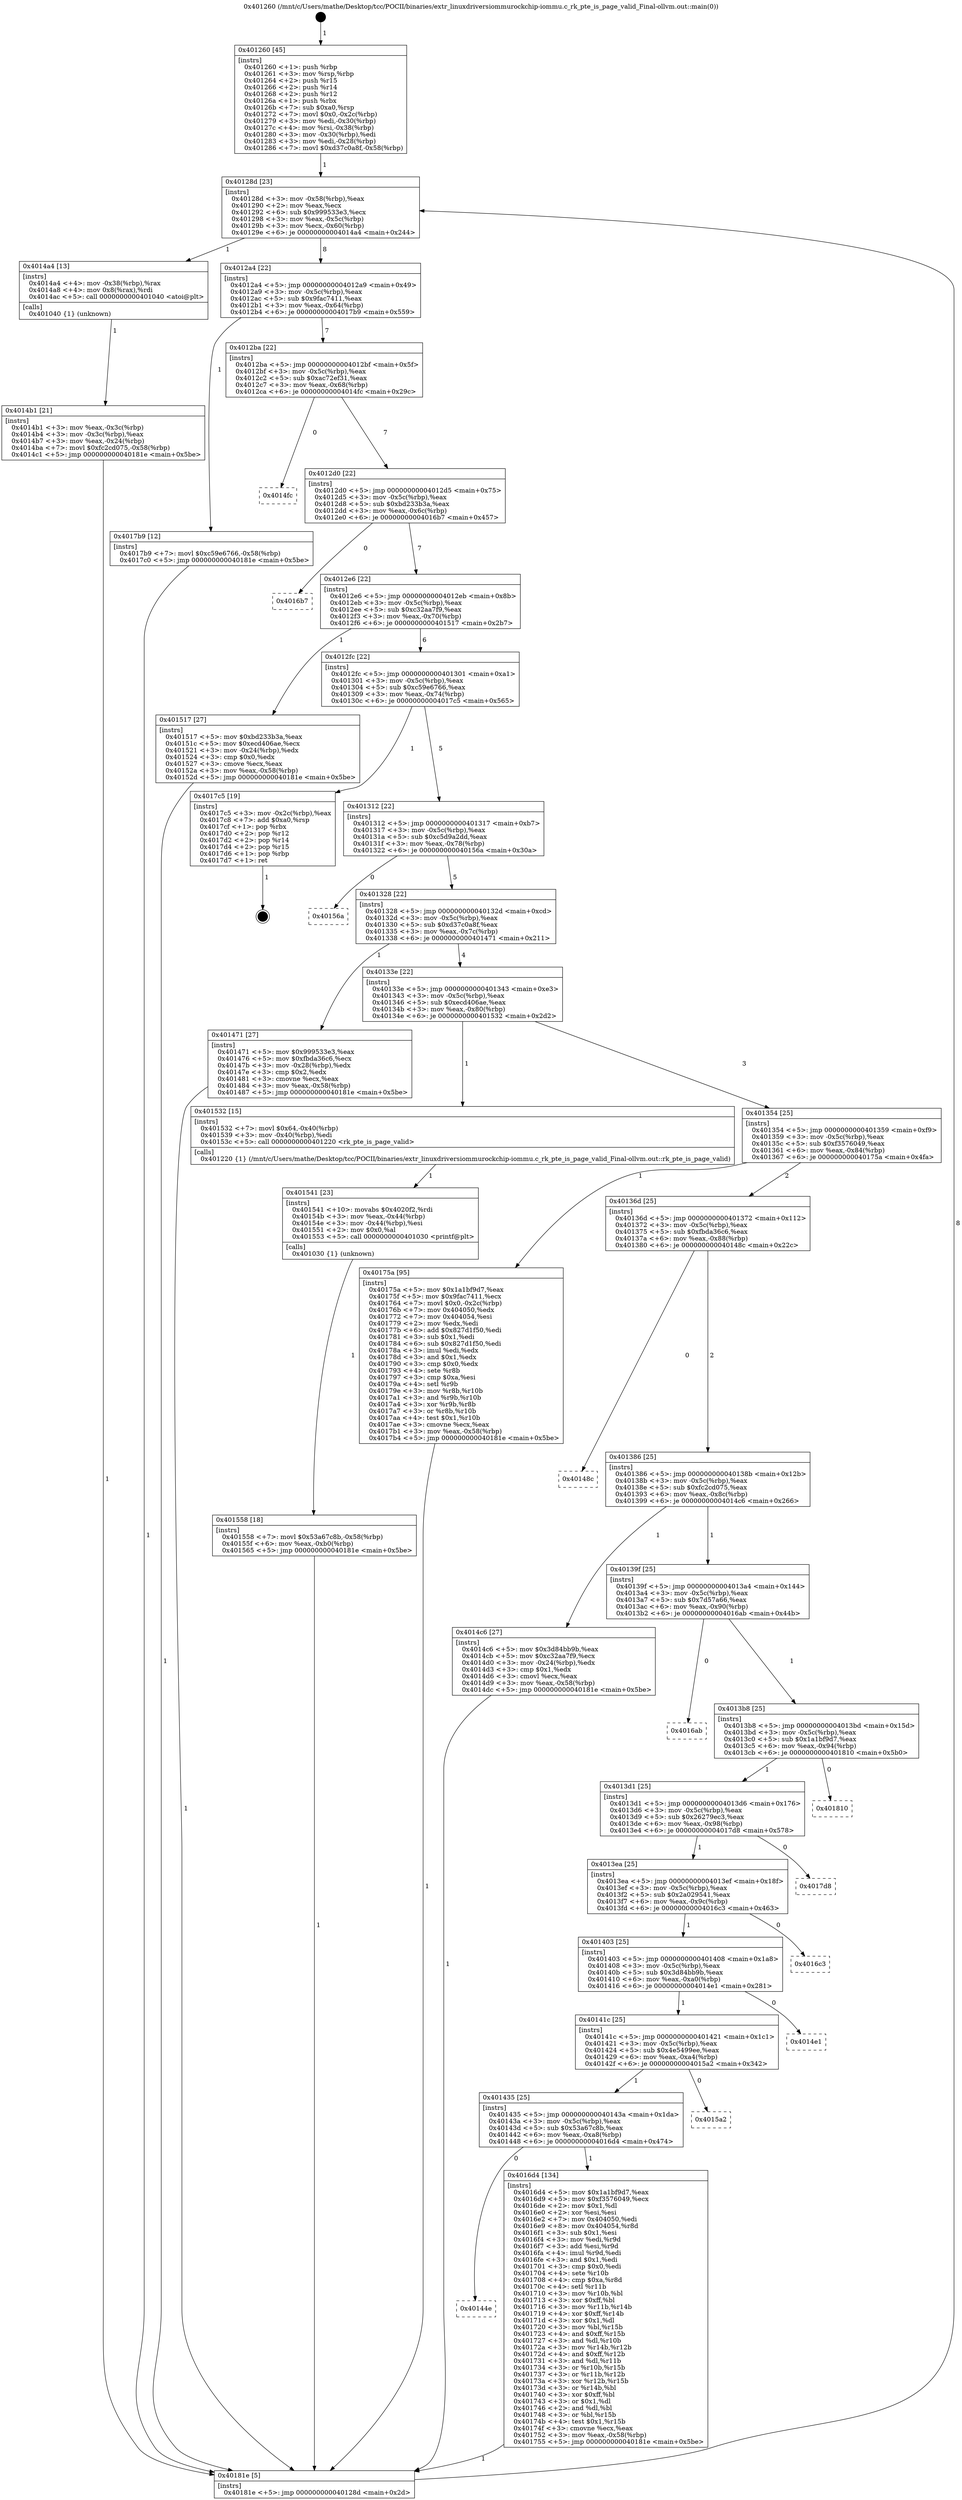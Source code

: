 digraph "0x401260" {
  label = "0x401260 (/mnt/c/Users/mathe/Desktop/tcc/POCII/binaries/extr_linuxdriversiommurockchip-iommu.c_rk_pte_is_page_valid_Final-ollvm.out::main(0))"
  labelloc = "t"
  node[shape=record]

  Entry [label="",width=0.3,height=0.3,shape=circle,fillcolor=black,style=filled]
  "0x40128d" [label="{
     0x40128d [23]\l
     | [instrs]\l
     &nbsp;&nbsp;0x40128d \<+3\>: mov -0x58(%rbp),%eax\l
     &nbsp;&nbsp;0x401290 \<+2\>: mov %eax,%ecx\l
     &nbsp;&nbsp;0x401292 \<+6\>: sub $0x999533e3,%ecx\l
     &nbsp;&nbsp;0x401298 \<+3\>: mov %eax,-0x5c(%rbp)\l
     &nbsp;&nbsp;0x40129b \<+3\>: mov %ecx,-0x60(%rbp)\l
     &nbsp;&nbsp;0x40129e \<+6\>: je 00000000004014a4 \<main+0x244\>\l
  }"]
  "0x4014a4" [label="{
     0x4014a4 [13]\l
     | [instrs]\l
     &nbsp;&nbsp;0x4014a4 \<+4\>: mov -0x38(%rbp),%rax\l
     &nbsp;&nbsp;0x4014a8 \<+4\>: mov 0x8(%rax),%rdi\l
     &nbsp;&nbsp;0x4014ac \<+5\>: call 0000000000401040 \<atoi@plt\>\l
     | [calls]\l
     &nbsp;&nbsp;0x401040 \{1\} (unknown)\l
  }"]
  "0x4012a4" [label="{
     0x4012a4 [22]\l
     | [instrs]\l
     &nbsp;&nbsp;0x4012a4 \<+5\>: jmp 00000000004012a9 \<main+0x49\>\l
     &nbsp;&nbsp;0x4012a9 \<+3\>: mov -0x5c(%rbp),%eax\l
     &nbsp;&nbsp;0x4012ac \<+5\>: sub $0x9fac7411,%eax\l
     &nbsp;&nbsp;0x4012b1 \<+3\>: mov %eax,-0x64(%rbp)\l
     &nbsp;&nbsp;0x4012b4 \<+6\>: je 00000000004017b9 \<main+0x559\>\l
  }"]
  Exit [label="",width=0.3,height=0.3,shape=circle,fillcolor=black,style=filled,peripheries=2]
  "0x4017b9" [label="{
     0x4017b9 [12]\l
     | [instrs]\l
     &nbsp;&nbsp;0x4017b9 \<+7\>: movl $0xc59e6766,-0x58(%rbp)\l
     &nbsp;&nbsp;0x4017c0 \<+5\>: jmp 000000000040181e \<main+0x5be\>\l
  }"]
  "0x4012ba" [label="{
     0x4012ba [22]\l
     | [instrs]\l
     &nbsp;&nbsp;0x4012ba \<+5\>: jmp 00000000004012bf \<main+0x5f\>\l
     &nbsp;&nbsp;0x4012bf \<+3\>: mov -0x5c(%rbp),%eax\l
     &nbsp;&nbsp;0x4012c2 \<+5\>: sub $0xac72ef31,%eax\l
     &nbsp;&nbsp;0x4012c7 \<+3\>: mov %eax,-0x68(%rbp)\l
     &nbsp;&nbsp;0x4012ca \<+6\>: je 00000000004014fc \<main+0x29c\>\l
  }"]
  "0x40144e" [label="{
     0x40144e\l
  }", style=dashed]
  "0x4014fc" [label="{
     0x4014fc\l
  }", style=dashed]
  "0x4012d0" [label="{
     0x4012d0 [22]\l
     | [instrs]\l
     &nbsp;&nbsp;0x4012d0 \<+5\>: jmp 00000000004012d5 \<main+0x75\>\l
     &nbsp;&nbsp;0x4012d5 \<+3\>: mov -0x5c(%rbp),%eax\l
     &nbsp;&nbsp;0x4012d8 \<+5\>: sub $0xbd233b3a,%eax\l
     &nbsp;&nbsp;0x4012dd \<+3\>: mov %eax,-0x6c(%rbp)\l
     &nbsp;&nbsp;0x4012e0 \<+6\>: je 00000000004016b7 \<main+0x457\>\l
  }"]
  "0x4016d4" [label="{
     0x4016d4 [134]\l
     | [instrs]\l
     &nbsp;&nbsp;0x4016d4 \<+5\>: mov $0x1a1bf9d7,%eax\l
     &nbsp;&nbsp;0x4016d9 \<+5\>: mov $0xf3576049,%ecx\l
     &nbsp;&nbsp;0x4016de \<+2\>: mov $0x1,%dl\l
     &nbsp;&nbsp;0x4016e0 \<+2\>: xor %esi,%esi\l
     &nbsp;&nbsp;0x4016e2 \<+7\>: mov 0x404050,%edi\l
     &nbsp;&nbsp;0x4016e9 \<+8\>: mov 0x404054,%r8d\l
     &nbsp;&nbsp;0x4016f1 \<+3\>: sub $0x1,%esi\l
     &nbsp;&nbsp;0x4016f4 \<+3\>: mov %edi,%r9d\l
     &nbsp;&nbsp;0x4016f7 \<+3\>: add %esi,%r9d\l
     &nbsp;&nbsp;0x4016fa \<+4\>: imul %r9d,%edi\l
     &nbsp;&nbsp;0x4016fe \<+3\>: and $0x1,%edi\l
     &nbsp;&nbsp;0x401701 \<+3\>: cmp $0x0,%edi\l
     &nbsp;&nbsp;0x401704 \<+4\>: sete %r10b\l
     &nbsp;&nbsp;0x401708 \<+4\>: cmp $0xa,%r8d\l
     &nbsp;&nbsp;0x40170c \<+4\>: setl %r11b\l
     &nbsp;&nbsp;0x401710 \<+3\>: mov %r10b,%bl\l
     &nbsp;&nbsp;0x401713 \<+3\>: xor $0xff,%bl\l
     &nbsp;&nbsp;0x401716 \<+3\>: mov %r11b,%r14b\l
     &nbsp;&nbsp;0x401719 \<+4\>: xor $0xff,%r14b\l
     &nbsp;&nbsp;0x40171d \<+3\>: xor $0x1,%dl\l
     &nbsp;&nbsp;0x401720 \<+3\>: mov %bl,%r15b\l
     &nbsp;&nbsp;0x401723 \<+4\>: and $0xff,%r15b\l
     &nbsp;&nbsp;0x401727 \<+3\>: and %dl,%r10b\l
     &nbsp;&nbsp;0x40172a \<+3\>: mov %r14b,%r12b\l
     &nbsp;&nbsp;0x40172d \<+4\>: and $0xff,%r12b\l
     &nbsp;&nbsp;0x401731 \<+3\>: and %dl,%r11b\l
     &nbsp;&nbsp;0x401734 \<+3\>: or %r10b,%r15b\l
     &nbsp;&nbsp;0x401737 \<+3\>: or %r11b,%r12b\l
     &nbsp;&nbsp;0x40173a \<+3\>: xor %r12b,%r15b\l
     &nbsp;&nbsp;0x40173d \<+3\>: or %r14b,%bl\l
     &nbsp;&nbsp;0x401740 \<+3\>: xor $0xff,%bl\l
     &nbsp;&nbsp;0x401743 \<+3\>: or $0x1,%dl\l
     &nbsp;&nbsp;0x401746 \<+2\>: and %dl,%bl\l
     &nbsp;&nbsp;0x401748 \<+3\>: or %bl,%r15b\l
     &nbsp;&nbsp;0x40174b \<+4\>: test $0x1,%r15b\l
     &nbsp;&nbsp;0x40174f \<+3\>: cmovne %ecx,%eax\l
     &nbsp;&nbsp;0x401752 \<+3\>: mov %eax,-0x58(%rbp)\l
     &nbsp;&nbsp;0x401755 \<+5\>: jmp 000000000040181e \<main+0x5be\>\l
  }"]
  "0x4016b7" [label="{
     0x4016b7\l
  }", style=dashed]
  "0x4012e6" [label="{
     0x4012e6 [22]\l
     | [instrs]\l
     &nbsp;&nbsp;0x4012e6 \<+5\>: jmp 00000000004012eb \<main+0x8b\>\l
     &nbsp;&nbsp;0x4012eb \<+3\>: mov -0x5c(%rbp),%eax\l
     &nbsp;&nbsp;0x4012ee \<+5\>: sub $0xc32aa7f9,%eax\l
     &nbsp;&nbsp;0x4012f3 \<+3\>: mov %eax,-0x70(%rbp)\l
     &nbsp;&nbsp;0x4012f6 \<+6\>: je 0000000000401517 \<main+0x2b7\>\l
  }"]
  "0x401435" [label="{
     0x401435 [25]\l
     | [instrs]\l
     &nbsp;&nbsp;0x401435 \<+5\>: jmp 000000000040143a \<main+0x1da\>\l
     &nbsp;&nbsp;0x40143a \<+3\>: mov -0x5c(%rbp),%eax\l
     &nbsp;&nbsp;0x40143d \<+5\>: sub $0x53a67c8b,%eax\l
     &nbsp;&nbsp;0x401442 \<+6\>: mov %eax,-0xa8(%rbp)\l
     &nbsp;&nbsp;0x401448 \<+6\>: je 00000000004016d4 \<main+0x474\>\l
  }"]
  "0x401517" [label="{
     0x401517 [27]\l
     | [instrs]\l
     &nbsp;&nbsp;0x401517 \<+5\>: mov $0xbd233b3a,%eax\l
     &nbsp;&nbsp;0x40151c \<+5\>: mov $0xecd406ae,%ecx\l
     &nbsp;&nbsp;0x401521 \<+3\>: mov -0x24(%rbp),%edx\l
     &nbsp;&nbsp;0x401524 \<+3\>: cmp $0x0,%edx\l
     &nbsp;&nbsp;0x401527 \<+3\>: cmove %ecx,%eax\l
     &nbsp;&nbsp;0x40152a \<+3\>: mov %eax,-0x58(%rbp)\l
     &nbsp;&nbsp;0x40152d \<+5\>: jmp 000000000040181e \<main+0x5be\>\l
  }"]
  "0x4012fc" [label="{
     0x4012fc [22]\l
     | [instrs]\l
     &nbsp;&nbsp;0x4012fc \<+5\>: jmp 0000000000401301 \<main+0xa1\>\l
     &nbsp;&nbsp;0x401301 \<+3\>: mov -0x5c(%rbp),%eax\l
     &nbsp;&nbsp;0x401304 \<+5\>: sub $0xc59e6766,%eax\l
     &nbsp;&nbsp;0x401309 \<+3\>: mov %eax,-0x74(%rbp)\l
     &nbsp;&nbsp;0x40130c \<+6\>: je 00000000004017c5 \<main+0x565\>\l
  }"]
  "0x4015a2" [label="{
     0x4015a2\l
  }", style=dashed]
  "0x4017c5" [label="{
     0x4017c5 [19]\l
     | [instrs]\l
     &nbsp;&nbsp;0x4017c5 \<+3\>: mov -0x2c(%rbp),%eax\l
     &nbsp;&nbsp;0x4017c8 \<+7\>: add $0xa0,%rsp\l
     &nbsp;&nbsp;0x4017cf \<+1\>: pop %rbx\l
     &nbsp;&nbsp;0x4017d0 \<+2\>: pop %r12\l
     &nbsp;&nbsp;0x4017d2 \<+2\>: pop %r14\l
     &nbsp;&nbsp;0x4017d4 \<+2\>: pop %r15\l
     &nbsp;&nbsp;0x4017d6 \<+1\>: pop %rbp\l
     &nbsp;&nbsp;0x4017d7 \<+1\>: ret\l
  }"]
  "0x401312" [label="{
     0x401312 [22]\l
     | [instrs]\l
     &nbsp;&nbsp;0x401312 \<+5\>: jmp 0000000000401317 \<main+0xb7\>\l
     &nbsp;&nbsp;0x401317 \<+3\>: mov -0x5c(%rbp),%eax\l
     &nbsp;&nbsp;0x40131a \<+5\>: sub $0xc5d9a2dd,%eax\l
     &nbsp;&nbsp;0x40131f \<+3\>: mov %eax,-0x78(%rbp)\l
     &nbsp;&nbsp;0x401322 \<+6\>: je 000000000040156a \<main+0x30a\>\l
  }"]
  "0x40141c" [label="{
     0x40141c [25]\l
     | [instrs]\l
     &nbsp;&nbsp;0x40141c \<+5\>: jmp 0000000000401421 \<main+0x1c1\>\l
     &nbsp;&nbsp;0x401421 \<+3\>: mov -0x5c(%rbp),%eax\l
     &nbsp;&nbsp;0x401424 \<+5\>: sub $0x4e5499ee,%eax\l
     &nbsp;&nbsp;0x401429 \<+6\>: mov %eax,-0xa4(%rbp)\l
     &nbsp;&nbsp;0x40142f \<+6\>: je 00000000004015a2 \<main+0x342\>\l
  }"]
  "0x40156a" [label="{
     0x40156a\l
  }", style=dashed]
  "0x401328" [label="{
     0x401328 [22]\l
     | [instrs]\l
     &nbsp;&nbsp;0x401328 \<+5\>: jmp 000000000040132d \<main+0xcd\>\l
     &nbsp;&nbsp;0x40132d \<+3\>: mov -0x5c(%rbp),%eax\l
     &nbsp;&nbsp;0x401330 \<+5\>: sub $0xd37c0a8f,%eax\l
     &nbsp;&nbsp;0x401335 \<+3\>: mov %eax,-0x7c(%rbp)\l
     &nbsp;&nbsp;0x401338 \<+6\>: je 0000000000401471 \<main+0x211\>\l
  }"]
  "0x4014e1" [label="{
     0x4014e1\l
  }", style=dashed]
  "0x401471" [label="{
     0x401471 [27]\l
     | [instrs]\l
     &nbsp;&nbsp;0x401471 \<+5\>: mov $0x999533e3,%eax\l
     &nbsp;&nbsp;0x401476 \<+5\>: mov $0xfbda36c6,%ecx\l
     &nbsp;&nbsp;0x40147b \<+3\>: mov -0x28(%rbp),%edx\l
     &nbsp;&nbsp;0x40147e \<+3\>: cmp $0x2,%edx\l
     &nbsp;&nbsp;0x401481 \<+3\>: cmovne %ecx,%eax\l
     &nbsp;&nbsp;0x401484 \<+3\>: mov %eax,-0x58(%rbp)\l
     &nbsp;&nbsp;0x401487 \<+5\>: jmp 000000000040181e \<main+0x5be\>\l
  }"]
  "0x40133e" [label="{
     0x40133e [22]\l
     | [instrs]\l
     &nbsp;&nbsp;0x40133e \<+5\>: jmp 0000000000401343 \<main+0xe3\>\l
     &nbsp;&nbsp;0x401343 \<+3\>: mov -0x5c(%rbp),%eax\l
     &nbsp;&nbsp;0x401346 \<+5\>: sub $0xecd406ae,%eax\l
     &nbsp;&nbsp;0x40134b \<+3\>: mov %eax,-0x80(%rbp)\l
     &nbsp;&nbsp;0x40134e \<+6\>: je 0000000000401532 \<main+0x2d2\>\l
  }"]
  "0x40181e" [label="{
     0x40181e [5]\l
     | [instrs]\l
     &nbsp;&nbsp;0x40181e \<+5\>: jmp 000000000040128d \<main+0x2d\>\l
  }"]
  "0x401260" [label="{
     0x401260 [45]\l
     | [instrs]\l
     &nbsp;&nbsp;0x401260 \<+1\>: push %rbp\l
     &nbsp;&nbsp;0x401261 \<+3\>: mov %rsp,%rbp\l
     &nbsp;&nbsp;0x401264 \<+2\>: push %r15\l
     &nbsp;&nbsp;0x401266 \<+2\>: push %r14\l
     &nbsp;&nbsp;0x401268 \<+2\>: push %r12\l
     &nbsp;&nbsp;0x40126a \<+1\>: push %rbx\l
     &nbsp;&nbsp;0x40126b \<+7\>: sub $0xa0,%rsp\l
     &nbsp;&nbsp;0x401272 \<+7\>: movl $0x0,-0x2c(%rbp)\l
     &nbsp;&nbsp;0x401279 \<+3\>: mov %edi,-0x30(%rbp)\l
     &nbsp;&nbsp;0x40127c \<+4\>: mov %rsi,-0x38(%rbp)\l
     &nbsp;&nbsp;0x401280 \<+3\>: mov -0x30(%rbp),%edi\l
     &nbsp;&nbsp;0x401283 \<+3\>: mov %edi,-0x28(%rbp)\l
     &nbsp;&nbsp;0x401286 \<+7\>: movl $0xd37c0a8f,-0x58(%rbp)\l
  }"]
  "0x4014b1" [label="{
     0x4014b1 [21]\l
     | [instrs]\l
     &nbsp;&nbsp;0x4014b1 \<+3\>: mov %eax,-0x3c(%rbp)\l
     &nbsp;&nbsp;0x4014b4 \<+3\>: mov -0x3c(%rbp),%eax\l
     &nbsp;&nbsp;0x4014b7 \<+3\>: mov %eax,-0x24(%rbp)\l
     &nbsp;&nbsp;0x4014ba \<+7\>: movl $0xfc2cd075,-0x58(%rbp)\l
     &nbsp;&nbsp;0x4014c1 \<+5\>: jmp 000000000040181e \<main+0x5be\>\l
  }"]
  "0x401403" [label="{
     0x401403 [25]\l
     | [instrs]\l
     &nbsp;&nbsp;0x401403 \<+5\>: jmp 0000000000401408 \<main+0x1a8\>\l
     &nbsp;&nbsp;0x401408 \<+3\>: mov -0x5c(%rbp),%eax\l
     &nbsp;&nbsp;0x40140b \<+5\>: sub $0x3d84bb9b,%eax\l
     &nbsp;&nbsp;0x401410 \<+6\>: mov %eax,-0xa0(%rbp)\l
     &nbsp;&nbsp;0x401416 \<+6\>: je 00000000004014e1 \<main+0x281\>\l
  }"]
  "0x401532" [label="{
     0x401532 [15]\l
     | [instrs]\l
     &nbsp;&nbsp;0x401532 \<+7\>: movl $0x64,-0x40(%rbp)\l
     &nbsp;&nbsp;0x401539 \<+3\>: mov -0x40(%rbp),%edi\l
     &nbsp;&nbsp;0x40153c \<+5\>: call 0000000000401220 \<rk_pte_is_page_valid\>\l
     | [calls]\l
     &nbsp;&nbsp;0x401220 \{1\} (/mnt/c/Users/mathe/Desktop/tcc/POCII/binaries/extr_linuxdriversiommurockchip-iommu.c_rk_pte_is_page_valid_Final-ollvm.out::rk_pte_is_page_valid)\l
  }"]
  "0x401354" [label="{
     0x401354 [25]\l
     | [instrs]\l
     &nbsp;&nbsp;0x401354 \<+5\>: jmp 0000000000401359 \<main+0xf9\>\l
     &nbsp;&nbsp;0x401359 \<+3\>: mov -0x5c(%rbp),%eax\l
     &nbsp;&nbsp;0x40135c \<+5\>: sub $0xf3576049,%eax\l
     &nbsp;&nbsp;0x401361 \<+6\>: mov %eax,-0x84(%rbp)\l
     &nbsp;&nbsp;0x401367 \<+6\>: je 000000000040175a \<main+0x4fa\>\l
  }"]
  "0x4016c3" [label="{
     0x4016c3\l
  }", style=dashed]
  "0x40175a" [label="{
     0x40175a [95]\l
     | [instrs]\l
     &nbsp;&nbsp;0x40175a \<+5\>: mov $0x1a1bf9d7,%eax\l
     &nbsp;&nbsp;0x40175f \<+5\>: mov $0x9fac7411,%ecx\l
     &nbsp;&nbsp;0x401764 \<+7\>: movl $0x0,-0x2c(%rbp)\l
     &nbsp;&nbsp;0x40176b \<+7\>: mov 0x404050,%edx\l
     &nbsp;&nbsp;0x401772 \<+7\>: mov 0x404054,%esi\l
     &nbsp;&nbsp;0x401779 \<+2\>: mov %edx,%edi\l
     &nbsp;&nbsp;0x40177b \<+6\>: add $0x827d1f50,%edi\l
     &nbsp;&nbsp;0x401781 \<+3\>: sub $0x1,%edi\l
     &nbsp;&nbsp;0x401784 \<+6\>: sub $0x827d1f50,%edi\l
     &nbsp;&nbsp;0x40178a \<+3\>: imul %edi,%edx\l
     &nbsp;&nbsp;0x40178d \<+3\>: and $0x1,%edx\l
     &nbsp;&nbsp;0x401790 \<+3\>: cmp $0x0,%edx\l
     &nbsp;&nbsp;0x401793 \<+4\>: sete %r8b\l
     &nbsp;&nbsp;0x401797 \<+3\>: cmp $0xa,%esi\l
     &nbsp;&nbsp;0x40179a \<+4\>: setl %r9b\l
     &nbsp;&nbsp;0x40179e \<+3\>: mov %r8b,%r10b\l
     &nbsp;&nbsp;0x4017a1 \<+3\>: and %r9b,%r10b\l
     &nbsp;&nbsp;0x4017a4 \<+3\>: xor %r9b,%r8b\l
     &nbsp;&nbsp;0x4017a7 \<+3\>: or %r8b,%r10b\l
     &nbsp;&nbsp;0x4017aa \<+4\>: test $0x1,%r10b\l
     &nbsp;&nbsp;0x4017ae \<+3\>: cmovne %ecx,%eax\l
     &nbsp;&nbsp;0x4017b1 \<+3\>: mov %eax,-0x58(%rbp)\l
     &nbsp;&nbsp;0x4017b4 \<+5\>: jmp 000000000040181e \<main+0x5be\>\l
  }"]
  "0x40136d" [label="{
     0x40136d [25]\l
     | [instrs]\l
     &nbsp;&nbsp;0x40136d \<+5\>: jmp 0000000000401372 \<main+0x112\>\l
     &nbsp;&nbsp;0x401372 \<+3\>: mov -0x5c(%rbp),%eax\l
     &nbsp;&nbsp;0x401375 \<+5\>: sub $0xfbda36c6,%eax\l
     &nbsp;&nbsp;0x40137a \<+6\>: mov %eax,-0x88(%rbp)\l
     &nbsp;&nbsp;0x401380 \<+6\>: je 000000000040148c \<main+0x22c\>\l
  }"]
  "0x4013ea" [label="{
     0x4013ea [25]\l
     | [instrs]\l
     &nbsp;&nbsp;0x4013ea \<+5\>: jmp 00000000004013ef \<main+0x18f\>\l
     &nbsp;&nbsp;0x4013ef \<+3\>: mov -0x5c(%rbp),%eax\l
     &nbsp;&nbsp;0x4013f2 \<+5\>: sub $0x2a029541,%eax\l
     &nbsp;&nbsp;0x4013f7 \<+6\>: mov %eax,-0x9c(%rbp)\l
     &nbsp;&nbsp;0x4013fd \<+6\>: je 00000000004016c3 \<main+0x463\>\l
  }"]
  "0x40148c" [label="{
     0x40148c\l
  }", style=dashed]
  "0x401386" [label="{
     0x401386 [25]\l
     | [instrs]\l
     &nbsp;&nbsp;0x401386 \<+5\>: jmp 000000000040138b \<main+0x12b\>\l
     &nbsp;&nbsp;0x40138b \<+3\>: mov -0x5c(%rbp),%eax\l
     &nbsp;&nbsp;0x40138e \<+5\>: sub $0xfc2cd075,%eax\l
     &nbsp;&nbsp;0x401393 \<+6\>: mov %eax,-0x8c(%rbp)\l
     &nbsp;&nbsp;0x401399 \<+6\>: je 00000000004014c6 \<main+0x266\>\l
  }"]
  "0x4017d8" [label="{
     0x4017d8\l
  }", style=dashed]
  "0x4014c6" [label="{
     0x4014c6 [27]\l
     | [instrs]\l
     &nbsp;&nbsp;0x4014c6 \<+5\>: mov $0x3d84bb9b,%eax\l
     &nbsp;&nbsp;0x4014cb \<+5\>: mov $0xc32aa7f9,%ecx\l
     &nbsp;&nbsp;0x4014d0 \<+3\>: mov -0x24(%rbp),%edx\l
     &nbsp;&nbsp;0x4014d3 \<+3\>: cmp $0x1,%edx\l
     &nbsp;&nbsp;0x4014d6 \<+3\>: cmovl %ecx,%eax\l
     &nbsp;&nbsp;0x4014d9 \<+3\>: mov %eax,-0x58(%rbp)\l
     &nbsp;&nbsp;0x4014dc \<+5\>: jmp 000000000040181e \<main+0x5be\>\l
  }"]
  "0x40139f" [label="{
     0x40139f [25]\l
     | [instrs]\l
     &nbsp;&nbsp;0x40139f \<+5\>: jmp 00000000004013a4 \<main+0x144\>\l
     &nbsp;&nbsp;0x4013a4 \<+3\>: mov -0x5c(%rbp),%eax\l
     &nbsp;&nbsp;0x4013a7 \<+5\>: sub $0x7d57a66,%eax\l
     &nbsp;&nbsp;0x4013ac \<+6\>: mov %eax,-0x90(%rbp)\l
     &nbsp;&nbsp;0x4013b2 \<+6\>: je 00000000004016ab \<main+0x44b\>\l
  }"]
  "0x401541" [label="{
     0x401541 [23]\l
     | [instrs]\l
     &nbsp;&nbsp;0x401541 \<+10\>: movabs $0x4020f2,%rdi\l
     &nbsp;&nbsp;0x40154b \<+3\>: mov %eax,-0x44(%rbp)\l
     &nbsp;&nbsp;0x40154e \<+3\>: mov -0x44(%rbp),%esi\l
     &nbsp;&nbsp;0x401551 \<+2\>: mov $0x0,%al\l
     &nbsp;&nbsp;0x401553 \<+5\>: call 0000000000401030 \<printf@plt\>\l
     | [calls]\l
     &nbsp;&nbsp;0x401030 \{1\} (unknown)\l
  }"]
  "0x401558" [label="{
     0x401558 [18]\l
     | [instrs]\l
     &nbsp;&nbsp;0x401558 \<+7\>: movl $0x53a67c8b,-0x58(%rbp)\l
     &nbsp;&nbsp;0x40155f \<+6\>: mov %eax,-0xb0(%rbp)\l
     &nbsp;&nbsp;0x401565 \<+5\>: jmp 000000000040181e \<main+0x5be\>\l
  }"]
  "0x4013d1" [label="{
     0x4013d1 [25]\l
     | [instrs]\l
     &nbsp;&nbsp;0x4013d1 \<+5\>: jmp 00000000004013d6 \<main+0x176\>\l
     &nbsp;&nbsp;0x4013d6 \<+3\>: mov -0x5c(%rbp),%eax\l
     &nbsp;&nbsp;0x4013d9 \<+5\>: sub $0x26279ec3,%eax\l
     &nbsp;&nbsp;0x4013de \<+6\>: mov %eax,-0x98(%rbp)\l
     &nbsp;&nbsp;0x4013e4 \<+6\>: je 00000000004017d8 \<main+0x578\>\l
  }"]
  "0x4016ab" [label="{
     0x4016ab\l
  }", style=dashed]
  "0x4013b8" [label="{
     0x4013b8 [25]\l
     | [instrs]\l
     &nbsp;&nbsp;0x4013b8 \<+5\>: jmp 00000000004013bd \<main+0x15d\>\l
     &nbsp;&nbsp;0x4013bd \<+3\>: mov -0x5c(%rbp),%eax\l
     &nbsp;&nbsp;0x4013c0 \<+5\>: sub $0x1a1bf9d7,%eax\l
     &nbsp;&nbsp;0x4013c5 \<+6\>: mov %eax,-0x94(%rbp)\l
     &nbsp;&nbsp;0x4013cb \<+6\>: je 0000000000401810 \<main+0x5b0\>\l
  }"]
  "0x401810" [label="{
     0x401810\l
  }", style=dashed]
  Entry -> "0x401260" [label=" 1"]
  "0x40128d" -> "0x4014a4" [label=" 1"]
  "0x40128d" -> "0x4012a4" [label=" 8"]
  "0x4017c5" -> Exit [label=" 1"]
  "0x4012a4" -> "0x4017b9" [label=" 1"]
  "0x4012a4" -> "0x4012ba" [label=" 7"]
  "0x4017b9" -> "0x40181e" [label=" 1"]
  "0x4012ba" -> "0x4014fc" [label=" 0"]
  "0x4012ba" -> "0x4012d0" [label=" 7"]
  "0x40175a" -> "0x40181e" [label=" 1"]
  "0x4012d0" -> "0x4016b7" [label=" 0"]
  "0x4012d0" -> "0x4012e6" [label=" 7"]
  "0x4016d4" -> "0x40181e" [label=" 1"]
  "0x4012e6" -> "0x401517" [label=" 1"]
  "0x4012e6" -> "0x4012fc" [label=" 6"]
  "0x401435" -> "0x4016d4" [label=" 1"]
  "0x4012fc" -> "0x4017c5" [label=" 1"]
  "0x4012fc" -> "0x401312" [label=" 5"]
  "0x401435" -> "0x40144e" [label=" 0"]
  "0x401312" -> "0x40156a" [label=" 0"]
  "0x401312" -> "0x401328" [label=" 5"]
  "0x40141c" -> "0x4015a2" [label=" 0"]
  "0x401328" -> "0x401471" [label=" 1"]
  "0x401328" -> "0x40133e" [label=" 4"]
  "0x401471" -> "0x40181e" [label=" 1"]
  "0x401260" -> "0x40128d" [label=" 1"]
  "0x40181e" -> "0x40128d" [label=" 8"]
  "0x4014a4" -> "0x4014b1" [label=" 1"]
  "0x4014b1" -> "0x40181e" [label=" 1"]
  "0x40141c" -> "0x401435" [label=" 1"]
  "0x40133e" -> "0x401532" [label=" 1"]
  "0x40133e" -> "0x401354" [label=" 3"]
  "0x401403" -> "0x4014e1" [label=" 0"]
  "0x401354" -> "0x40175a" [label=" 1"]
  "0x401354" -> "0x40136d" [label=" 2"]
  "0x401403" -> "0x40141c" [label=" 1"]
  "0x40136d" -> "0x40148c" [label=" 0"]
  "0x40136d" -> "0x401386" [label=" 2"]
  "0x4013ea" -> "0x4016c3" [label=" 0"]
  "0x401386" -> "0x4014c6" [label=" 1"]
  "0x401386" -> "0x40139f" [label=" 1"]
  "0x4014c6" -> "0x40181e" [label=" 1"]
  "0x401517" -> "0x40181e" [label=" 1"]
  "0x401532" -> "0x401541" [label=" 1"]
  "0x401541" -> "0x401558" [label=" 1"]
  "0x401558" -> "0x40181e" [label=" 1"]
  "0x4013ea" -> "0x401403" [label=" 1"]
  "0x40139f" -> "0x4016ab" [label=" 0"]
  "0x40139f" -> "0x4013b8" [label=" 1"]
  "0x4013d1" -> "0x4017d8" [label=" 0"]
  "0x4013b8" -> "0x401810" [label=" 0"]
  "0x4013b8" -> "0x4013d1" [label=" 1"]
  "0x4013d1" -> "0x4013ea" [label=" 1"]
}
